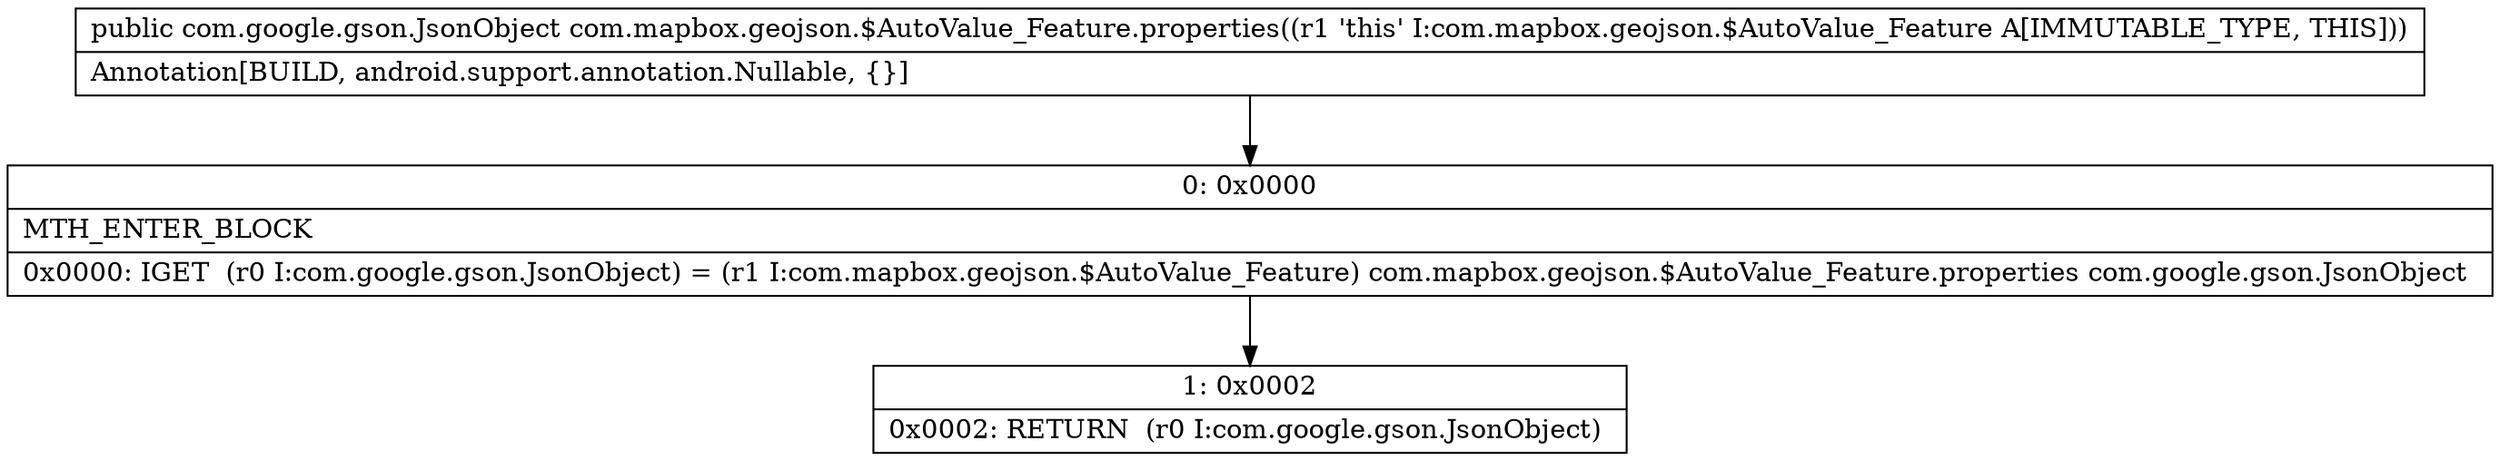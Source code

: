 digraph "CFG forcom.mapbox.geojson.$AutoValue_Feature.properties()Lcom\/google\/gson\/JsonObject;" {
Node_0 [shape=record,label="{0\:\ 0x0000|MTH_ENTER_BLOCK\l|0x0000: IGET  (r0 I:com.google.gson.JsonObject) = (r1 I:com.mapbox.geojson.$AutoValue_Feature) com.mapbox.geojson.$AutoValue_Feature.properties com.google.gson.JsonObject \l}"];
Node_1 [shape=record,label="{1\:\ 0x0002|0x0002: RETURN  (r0 I:com.google.gson.JsonObject) \l}"];
MethodNode[shape=record,label="{public com.google.gson.JsonObject com.mapbox.geojson.$AutoValue_Feature.properties((r1 'this' I:com.mapbox.geojson.$AutoValue_Feature A[IMMUTABLE_TYPE, THIS]))  | Annotation[BUILD, android.support.annotation.Nullable, \{\}]\l}"];
MethodNode -> Node_0;
Node_0 -> Node_1;
}

